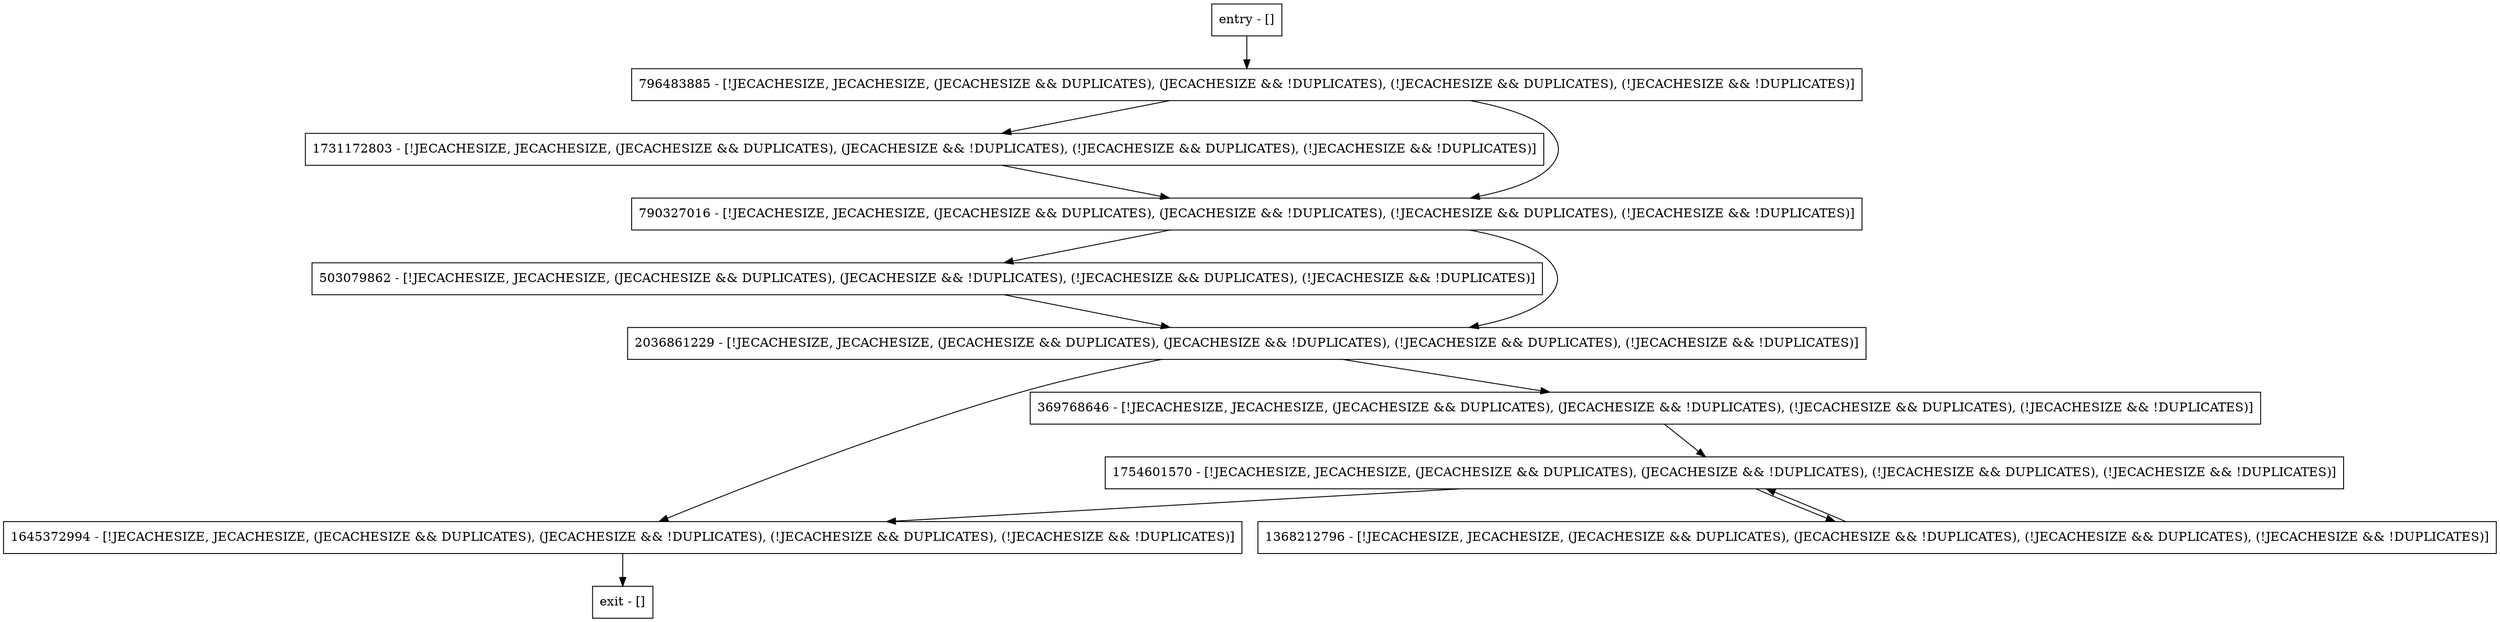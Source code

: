 digraph dumpString {
node [shape=record];
entry [label="entry - []"];
exit [label="exit - []"];
503079862 [label="503079862 - [!JECACHESIZE, JECACHESIZE, (JECACHESIZE && DUPLICATES), (JECACHESIZE && !DUPLICATES), (!JECACHESIZE && DUPLICATES), (!JECACHESIZE && !DUPLICATES)]"];
1645372994 [label="1645372994 - [!JECACHESIZE, JECACHESIZE, (JECACHESIZE && DUPLICATES), (JECACHESIZE && !DUPLICATES), (!JECACHESIZE && DUPLICATES), (!JECACHESIZE && !DUPLICATES)]"];
369768646 [label="369768646 - [!JECACHESIZE, JECACHESIZE, (JECACHESIZE && DUPLICATES), (JECACHESIZE && !DUPLICATES), (!JECACHESIZE && DUPLICATES), (!JECACHESIZE && !DUPLICATES)]"];
1731172803 [label="1731172803 - [!JECACHESIZE, JECACHESIZE, (JECACHESIZE && DUPLICATES), (JECACHESIZE && !DUPLICATES), (!JECACHESIZE && DUPLICATES), (!JECACHESIZE && !DUPLICATES)]"];
790327016 [label="790327016 - [!JECACHESIZE, JECACHESIZE, (JECACHESIZE && DUPLICATES), (JECACHESIZE && !DUPLICATES), (!JECACHESIZE && DUPLICATES), (!JECACHESIZE && !DUPLICATES)]"];
796483885 [label="796483885 - [!JECACHESIZE, JECACHESIZE, (JECACHESIZE && DUPLICATES), (JECACHESIZE && !DUPLICATES), (!JECACHESIZE && DUPLICATES), (!JECACHESIZE && !DUPLICATES)]"];
1754601570 [label="1754601570 - [!JECACHESIZE, JECACHESIZE, (JECACHESIZE && DUPLICATES), (JECACHESIZE && !DUPLICATES), (!JECACHESIZE && DUPLICATES), (!JECACHESIZE && !DUPLICATES)]"];
1368212796 [label="1368212796 - [!JECACHESIZE, JECACHESIZE, (JECACHESIZE && DUPLICATES), (JECACHESIZE && !DUPLICATES), (!JECACHESIZE && DUPLICATES), (!JECACHESIZE && !DUPLICATES)]"];
2036861229 [label="2036861229 - [!JECACHESIZE, JECACHESIZE, (JECACHESIZE && DUPLICATES), (JECACHESIZE && !DUPLICATES), (!JECACHESIZE && DUPLICATES), (!JECACHESIZE && !DUPLICATES)]"];
entry;
exit;
entry -> 796483885;
503079862 -> 2036861229;
1645372994 -> exit;
369768646 -> 1754601570;
1731172803 -> 790327016;
790327016 -> 503079862;
790327016 -> 2036861229;
796483885 -> 1731172803;
796483885 -> 790327016;
1754601570 -> 1645372994;
1754601570 -> 1368212796;
1368212796 -> 1754601570;
2036861229 -> 1645372994;
2036861229 -> 369768646;
}
